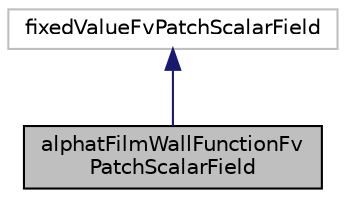 digraph "alphatFilmWallFunctionFvPatchScalarField"
{
  bgcolor="transparent";
  edge [fontname="Helvetica",fontsize="10",labelfontname="Helvetica",labelfontsize="10"];
  node [fontname="Helvetica",fontsize="10",shape=record];
  Node1 [label="alphatFilmWallFunctionFv\lPatchScalarField",height=0.2,width=0.4,color="black", fillcolor="grey75", style="filled" fontcolor="black"];
  Node2 -> Node1 [dir="back",color="midnightblue",fontsize="10",style="solid",fontname="Helvetica"];
  Node2 [label="fixedValueFvPatchScalarField",height=0.2,width=0.4,color="grey75"];
}
